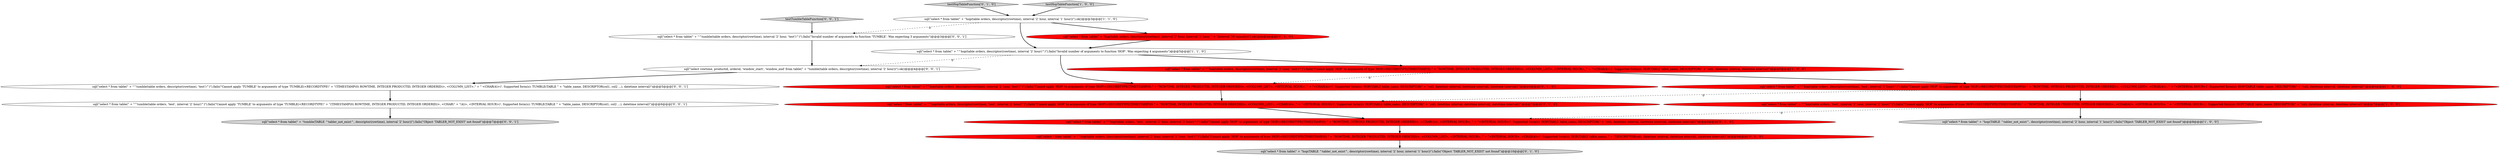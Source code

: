digraph {
11 [style = filled, label = "testHopTableFunction['0', '1', '0']", fillcolor = lightgray, shape = diamond image = "AAA0AAABBB2BBB"];
2 [style = filled, label = "sql(\"select * from table(\" + \"^hop(table orders, descriptor(rowtime), interval '2' hour, 'test')^)\").fails(\"Cannot apply 'HOP' to arguments of type 'HOP\(<RECORDTYPE\(TIMESTAMP\(0\) \" + \"ROWTIME, INTEGER PRODUCTID, INTEGER ORDERID\)>, <COLUMN_LIST>, <INTERVAL HOUR>, \" + \"<CHAR\(4\)>\)'. Supported form\(s\): HOP\(TABLE table_name, DESCRIPTOR\(\" + \"col\), datetime interval, datetime interval\)\")@@@5@@@['1', '0', '0']", fillcolor = red, shape = ellipse image = "AAA1AAABBB1BBB"];
7 [style = filled, label = "sql(\"select * from table(\" + \"^hop(table orders, 'test', interval '2' hour, interval '2' hour)^)\").fails(\"Cannot apply 'HOP' to arguments of type 'HOP\(<RECORDTYPE\(TIMESTAMP\(0\) \" + \"ROWTIME, INTEGER PRODUCTID, INTEGER ORDERID\)>, <CHAR\(4\)>, <INTERVAL HOUR>, \" + \"<INTERVAL HOUR>\)'. Supported form\(s\): HOP\(TABLE table_name, DESCRIPTOR\(\" + \"col\), datetime interval, datetime interval\(, datetime interval\(\)\")@@@8@@@['0', '1', '0']", fillcolor = red, shape = ellipse image = "AAA1AAABBB2BBB"];
18 [style = filled, label = "sql(\"select rowtime, productid, orderid, 'window_start', 'window_end' from table(\" + \"tumble(table orders, descriptor(rowtime), interval '2' hour))\").ok()@@@4@@@['0', '0', '1']", fillcolor = white, shape = ellipse image = "AAA0AAABBB3BBB"];
5 [style = filled, label = "sql(\"select * from table(\" + \"^hop(table orders, descriptor(rowtime), interval '2' hour)^)\").fails(\"Invalid number of arguments to function 'HOP'. Was expecting 4 arguments\")@@@5@@@['1', '1', '0']", fillcolor = white, shape = ellipse image = "AAA0AAABBB1BBB"];
17 [style = filled, label = "sql(\"select * from table(\" + \"^tumble(table orders, descriptor(rowtime), 'test')^)\").fails(\"Cannot apply 'TUMBLE' to arguments of type 'TUMBLE\(<RECORDTYPE\\\" + \"(TIMESTAMP\(0\) ROWTIME, INTEGER PRODUCTID, INTEGER ORDERID\)>, <COLUMN_LIST>,\" + \" <CHAR\(4\)>\)'\. Supported form\(s\): TUMBLE\(TABLE \" + \"table_name, DESCRIPTOR\(col1, col2 \.\.\.\), datetime interval\)\")@@@5@@@['0', '0', '1']", fillcolor = white, shape = ellipse image = "AAA0AAABBB3BBB"];
13 [style = filled, label = "sql(\"select * from table(\" + \"hop(table orders, descriptor(rowtime), interval '2' hour, interval '1' hour, \" + \"interval '20' minute))\").ok()@@@4@@@['0', '1', '0']", fillcolor = red, shape = ellipse image = "AAA1AAABBB2BBB"];
8 [style = filled, label = "sql(\"select * from table(\" + \"^hop(table orders, descriptor(rowtime), interval '2' hour, interval '1' hour, 'test')^)\").fails(\"Cannot apply 'HOP' to arguments of type 'HOP\(<RECORDTYPE\(TIMESTAMP\(0\) \" + \"ROWTIME, INTEGER PRODUCTID, INTEGER ORDERID\)>, <COLUMN_LIST>, <INTERVAL HOUR>, \" + \"<INTERVAL HOUR>, <CHAR\(4\)>\)'. Supported form\(s\): HOP\(TABLE table_name, \" + \"DESCRIPTOR\(col\), datetime interval, datetime interval\(, datetime interval\(\)\")@@@9@@@['0', '1', '0']", fillcolor = red, shape = ellipse image = "AAA1AAABBB2BBB"];
0 [style = filled, label = "sql(\"select * from table(\" + \"^hop(table orders, 'test', interval '2' hour, interval '2' hour)^)\").fails(\"Cannot apply 'HOP' to arguments of type 'HOP\(<RECORDTYPE\(TIMESTAMP\(0\) \" + \"ROWTIME, INTEGER PRODUCTID, INTEGER ORDERID\)>, <CHAR\(4\)>, <INTERVAL HOUR>, \" + \"<INTERVAL HOUR>\)'. Supported form\(s\): HOP\(TABLE table_name, DESCRIPTOR\(\" + \"col\), datetime interval, datetime interval\)\")@@@7@@@['1', '0', '0']", fillcolor = red, shape = ellipse image = "AAA1AAABBB1BBB"];
4 [style = filled, label = "testHopTableFunction['1', '0', '0']", fillcolor = lightgray, shape = diamond image = "AAA0AAABBB1BBB"];
1 [style = filled, label = "sql(\"select * from table(\" + \"hop(TABLE ^tabler_not_exist^, descriptor(rowtime), interval '2' hour, interval '1' hour))\").fails(\"Object 'TABLER_NOT_EXIST' not found\")@@@8@@@['1', '0', '0']", fillcolor = lightgray, shape = ellipse image = "AAA0AAABBB1BBB"];
3 [style = filled, label = "sql(\"select * from table(\" + \"hop(table orders, descriptor(rowtime), interval '2' hour, interval '1' hour))\").ok()@@@3@@@['1', '1', '0']", fillcolor = white, shape = ellipse image = "AAA0AAABBB1BBB"];
12 [style = filled, label = "sql(\"select * from table(\" + \"^hop(table orders, descriptor(rowtime), 'test', interval '2' hour)^)\").fails(\"Cannot apply 'HOP' to arguments of type 'HOP\(<RECORDTYPE\(TIMESTAMP\(0\) \" + \"ROWTIME, INTEGER PRODUCTID, INTEGER ORDERID\)>, <COLUMN_LIST>, <CHAR\(4\)>, \" + \"<INTERVAL HOUR>\)'. Supported form\(s\): HOP\(TABLE table_name, DESCRIPTOR\(\" + \"col\), datetime interval, datetime interval\(, datetime interval\(\)\")@@@7@@@['0', '1', '0']", fillcolor = red, shape = ellipse image = "AAA1AAABBB2BBB"];
6 [style = filled, label = "sql(\"select * from table(\" + \"^hop(table orders, descriptor(rowtime), 'test', interval '2' hour)^)\").fails(\"Cannot apply 'HOP' to arguments of type 'HOP\(<RECORDTYPE\(TIMESTAMP\(0\) \" + \"ROWTIME, INTEGER PRODUCTID, INTEGER ORDERID\)>, <COLUMN_LIST>, <CHAR\(4\)>, \" + \"<INTERVAL HOUR>\)'. Supported form\(s\): HOP\(TABLE table_name, DESCRIPTOR\(\" + \"col\), datetime interval, datetime interval\)\")@@@6@@@['1', '0', '0']", fillcolor = red, shape = ellipse image = "AAA1AAABBB1BBB"];
14 [style = filled, label = "sql(\"select * from table(\" + \"^tumble(table orders, descriptor(rowtime), interval '2' hour, 'test')^)\").fails(\"Invalid number of arguments to function 'TUMBLE'. Was expecting 3 arguments\")@@@3@@@['0', '0', '1']", fillcolor = white, shape = ellipse image = "AAA0AAABBB3BBB"];
15 [style = filled, label = "sql(\"select * from table(\" + \"^tumble(table orders, 'test', interval '2' hour)^)\").fails(\"Cannot apply 'TUMBLE' to arguments of type 'TUMBLE\(<RECORDTYPE\\\" + \"(TIMESTAMP\(0\) ROWTIME, INTEGER PRODUCTID, INTEGER ORDERID\)>, <CHAR\\\" + \"(4\)>, <INTERVAL HOUR>\)'\. Supported form\(s\): TUMBLE\(TABLE \" + \"table_name, DESCRIPTOR\(col1, col2 \.\.\.\), datetime interval\)\")@@@6@@@['0', '0', '1']", fillcolor = white, shape = ellipse image = "AAA0AAABBB3BBB"];
9 [style = filled, label = "sql(\"select * from table(\" + \"^hop(table orders, descriptor(rowtime), interval '2' hour, 'test')^)\").fails(\"Cannot apply 'HOP' to arguments of type 'HOP\(<RECORDTYPE\(TIMESTAMP\(0\) \" + \"ROWTIME, INTEGER PRODUCTID, INTEGER ORDERID\)>, <COLUMN_LIST>, <INTERVAL HOUR>, \" + \"<CHAR\(4\)>\)'. Supported form\(s\): HOP\(TABLE table_name, DESCRIPTOR\(\" + \"col\), datetime interval, datetime interval\(, datetime interval\(\)\")@@@6@@@['0', '1', '0']", fillcolor = red, shape = ellipse image = "AAA1AAABBB2BBB"];
19 [style = filled, label = "testTumbleTableFunction['0', '0', '1']", fillcolor = lightgray, shape = diamond image = "AAA0AAABBB3BBB"];
10 [style = filled, label = "sql(\"select * from table(\" + \"hop(TABLE ^tabler_not_exist^, descriptor(rowtime), interval '2' hour, interval '1' hour))\").fails(\"Object 'TABLER_NOT_EXIST' not found\")@@@10@@@['0', '1', '0']", fillcolor = lightgray, shape = ellipse image = "AAA0AAABBB2BBB"];
16 [style = filled, label = "sql(\"select * from table(\" + \"tumble(TABLE ^tabler_not_exist^, descriptor(rowtime), interval '2' hour))\").fails(\"Object 'TABLER_NOT_EXIST' not found\")@@@7@@@['0', '0', '1']", fillcolor = lightgray, shape = ellipse image = "AAA0AAABBB3BBB"];
4->3 [style = bold, label=""];
8->10 [style = bold, label=""];
5->9 [style = bold, label=""];
2->6 [style = bold, label=""];
18->17 [style = bold, label=""];
6->0 [style = bold, label=""];
5->18 [style = dashed, label="0"];
7->8 [style = bold, label=""];
15->16 [style = bold, label=""];
12->7 [style = bold, label=""];
6->12 [style = dashed, label="0"];
5->2 [style = bold, label=""];
3->5 [style = bold, label=""];
19->14 [style = bold, label=""];
11->3 [style = bold, label=""];
2->9 [style = dashed, label="0"];
0->1 [style = bold, label=""];
17->15 [style = bold, label=""];
13->5 [style = bold, label=""];
3->13 [style = bold, label=""];
14->18 [style = bold, label=""];
9->12 [style = bold, label=""];
3->14 [style = dashed, label="0"];
0->7 [style = dashed, label="0"];
}
